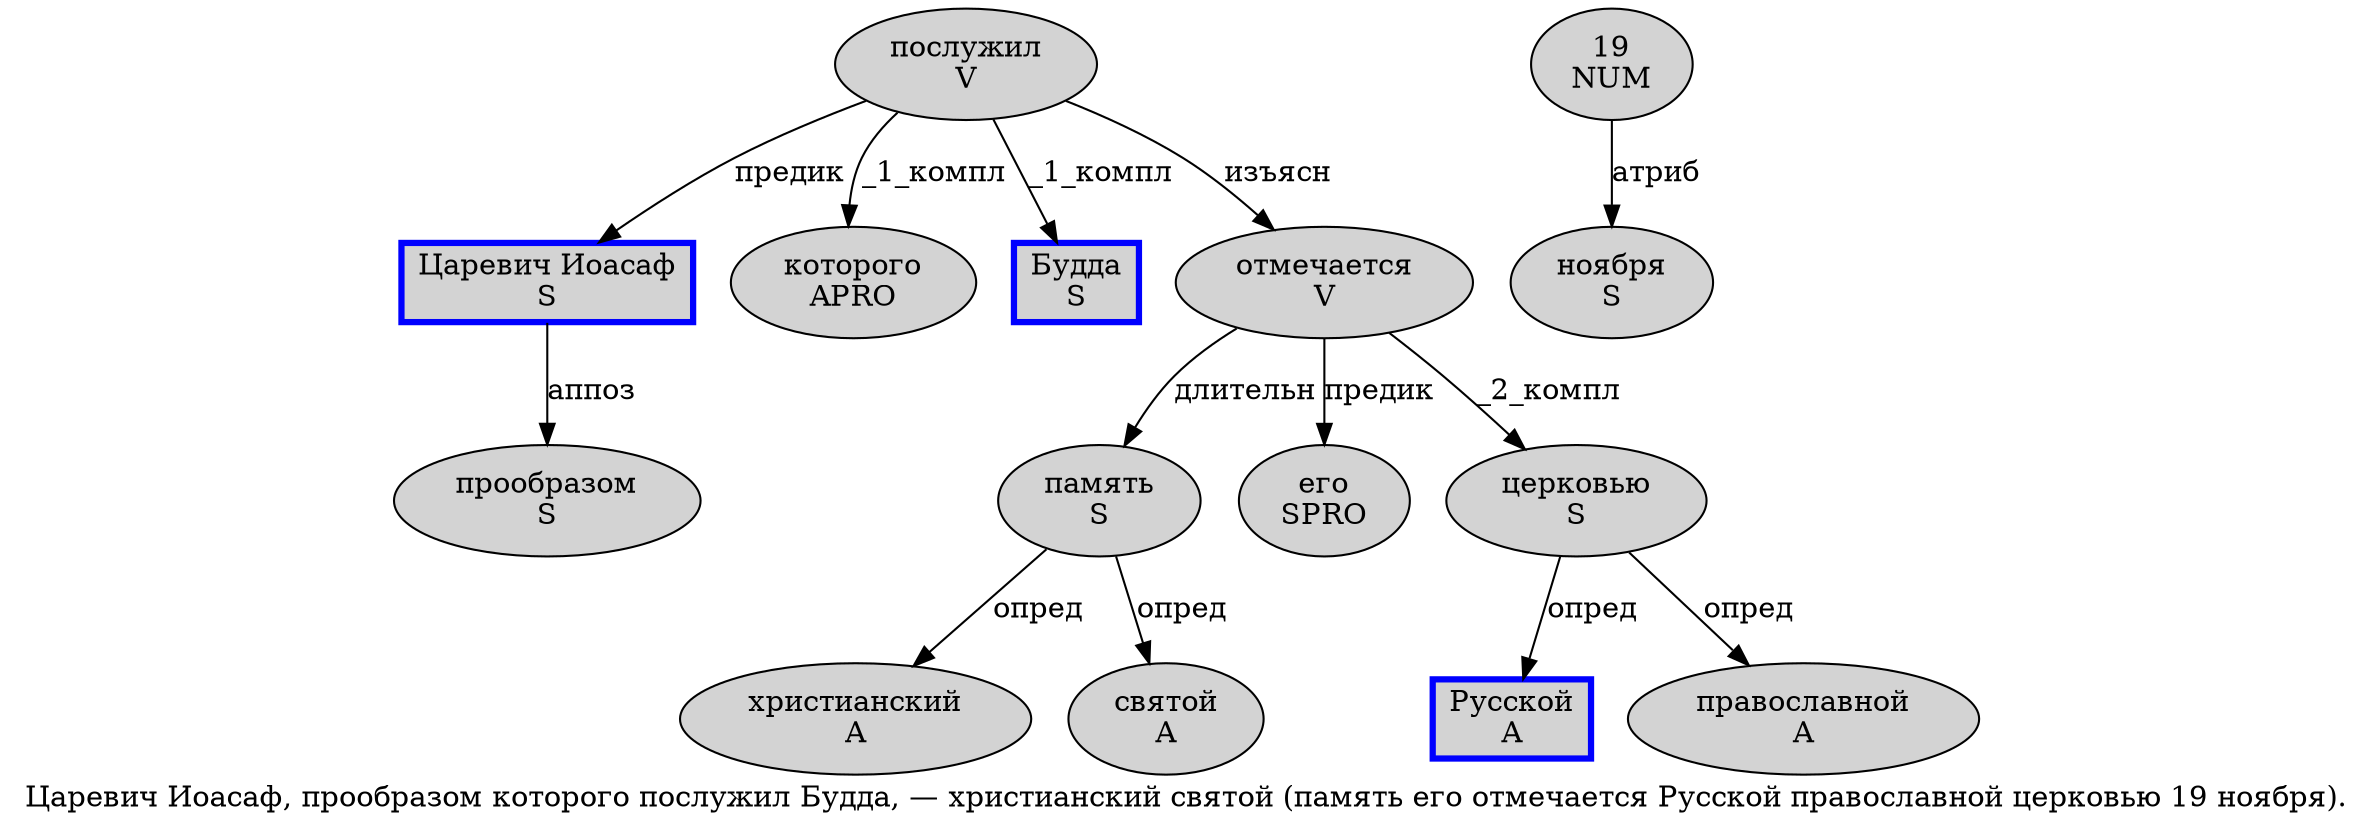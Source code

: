 digraph SENTENCE_1320 {
	graph [label="Царевич Иоасаф, прообразом которого послужил Будда, — христианский святой (память его отмечается Русской православной церковью 19 ноября)."]
	node [style=filled]
		0 [label="Царевич Иоасаф
S" color=blue fillcolor=lightgray penwidth=3 shape=box]
		2 [label="прообразом
S" color="" fillcolor=lightgray penwidth=1 shape=ellipse]
		3 [label="которого
APRO" color="" fillcolor=lightgray penwidth=1 shape=ellipse]
		4 [label="послужил
V" color="" fillcolor=lightgray penwidth=1 shape=ellipse]
		5 [label="Будда
S" color=blue fillcolor=lightgray penwidth=3 shape=box]
		8 [label="христианский
A" color="" fillcolor=lightgray penwidth=1 shape=ellipse]
		9 [label="святой
A" color="" fillcolor=lightgray penwidth=1 shape=ellipse]
		11 [label="память
S" color="" fillcolor=lightgray penwidth=1 shape=ellipse]
		12 [label="его
SPRO" color="" fillcolor=lightgray penwidth=1 shape=ellipse]
		13 [label="отмечается
V" color="" fillcolor=lightgray penwidth=1 shape=ellipse]
		14 [label="Русской
A" color=blue fillcolor=lightgray penwidth=3 shape=box]
		15 [label="православной
A" color="" fillcolor=lightgray penwidth=1 shape=ellipse]
		16 [label="церковью
S" color="" fillcolor=lightgray penwidth=1 shape=ellipse]
		17 [label="19
NUM" color="" fillcolor=lightgray penwidth=1 shape=ellipse]
		18 [label="ноября
S" color="" fillcolor=lightgray penwidth=1 shape=ellipse]
			4 -> 0 [label="предик"]
			4 -> 3 [label="_1_компл"]
			4 -> 5 [label="_1_компл"]
			4 -> 13 [label="изъясн"]
			0 -> 2 [label="аппоз"]
			11 -> 8 [label="опред"]
			11 -> 9 [label="опред"]
			13 -> 11 [label="длительн"]
			13 -> 12 [label="предик"]
			13 -> 16 [label="_2_компл"]
			16 -> 14 [label="опред"]
			16 -> 15 [label="опред"]
			17 -> 18 [label="атриб"]
}
